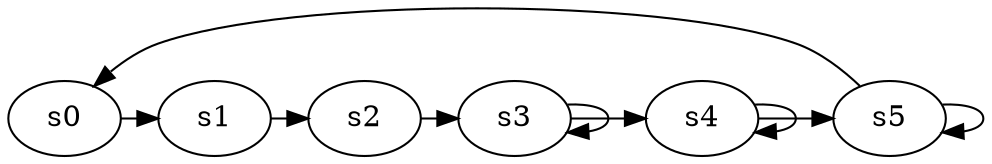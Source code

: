 digraph game_0584_cycle_6 {
    s0 [name="s0", player=0];
    s1 [name="s1", player=1, target=1];
    s2 [name="s2", player=0];
    s3 [name="s3", player=1];
    s4 [name="s4", player=1];
    s5 [name="s5", player=0, target=1];

    s0 -> s1 [constraint="time == 18 || time == 22 || time == 24"];
    s1 -> s2 [constraint="time % 4 == 2 || time % 4 == 3"];
    s2 -> s3 [constraint="time % 6 == 2"];
    s3 -> s4 [constraint="time % 4 == 1 || time % 4 == 3"];
    s4 -> s5 [constraint="time == 8 || time == 10 || time == 11 || time == 17 || time == 22 || time == 24"];
    s5 -> s0 [constraint="time % 6 == 5"];
    s3 -> s3 [constraint="time % 3 == 0"];
    s4 -> s4 [constraint="time % 3 == 0"];
    s5 -> s5 [constraint="time % 4 == 0"];
}
